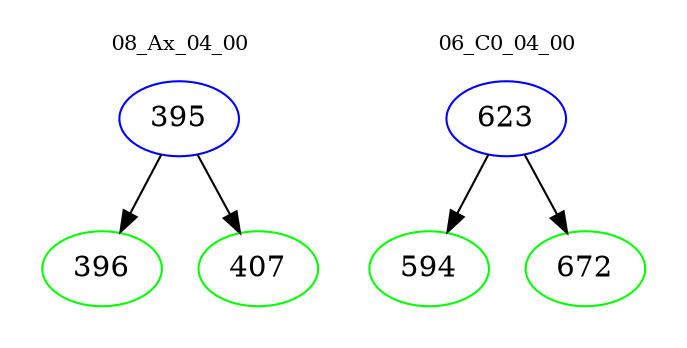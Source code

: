 digraph{
subgraph cluster_0 {
color = white
label = "08_Ax_04_00";
fontsize=10;
T0_395 [label="395", color="blue"]
T0_395 -> T0_396 [color="black"]
T0_396 [label="396", color="green"]
T0_395 -> T0_407 [color="black"]
T0_407 [label="407", color="green"]
}
subgraph cluster_1 {
color = white
label = "06_C0_04_00";
fontsize=10;
T1_623 [label="623", color="blue"]
T1_623 -> T1_594 [color="black"]
T1_594 [label="594", color="green"]
T1_623 -> T1_672 [color="black"]
T1_672 [label="672", color="green"]
}
}
